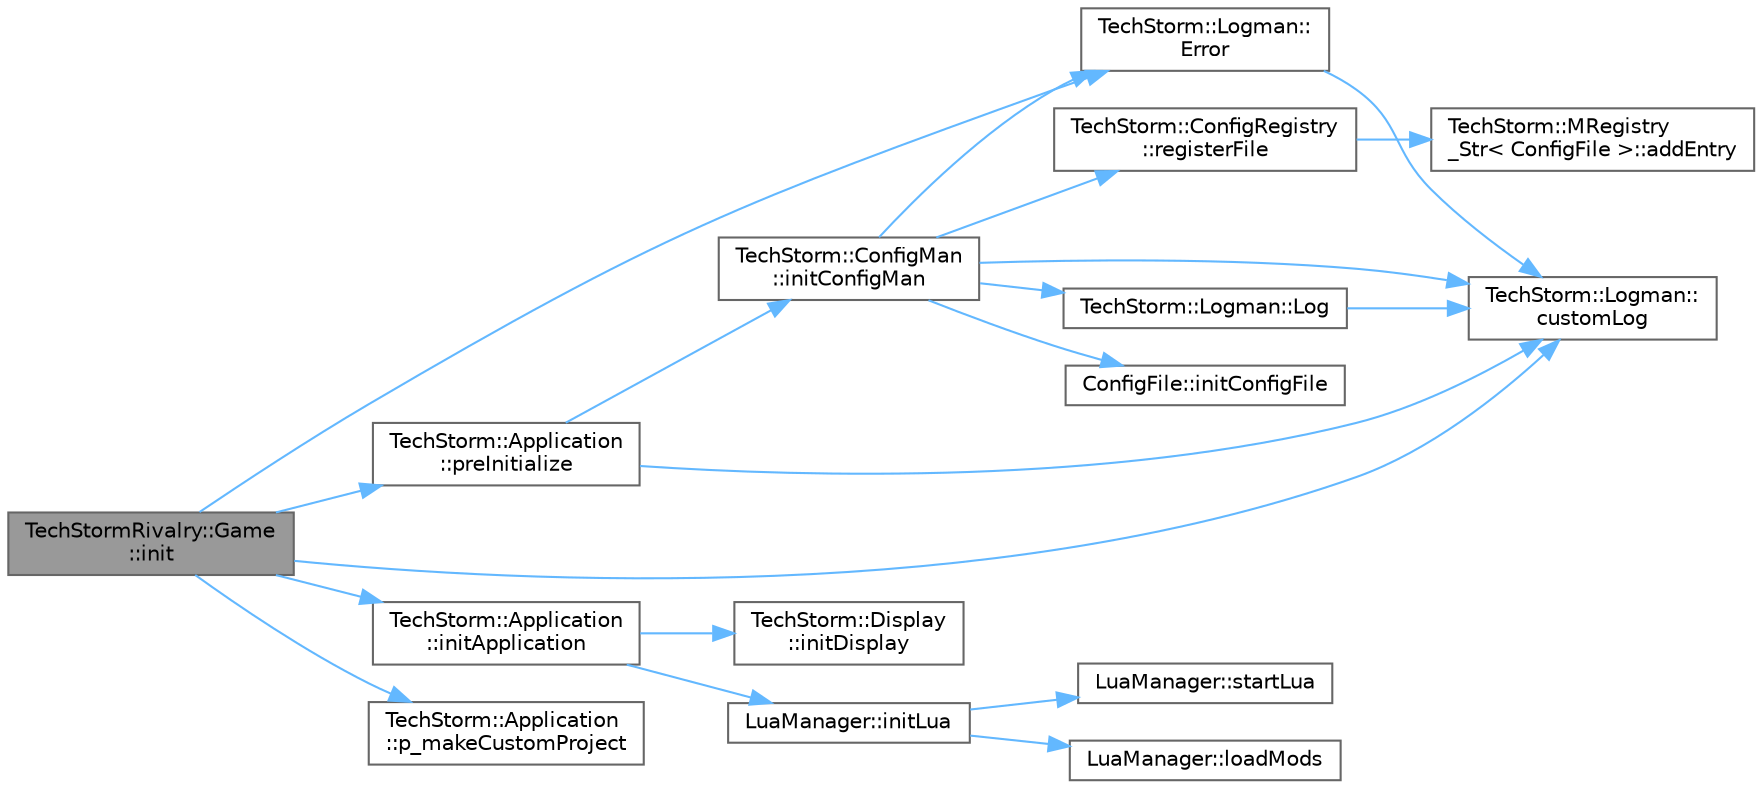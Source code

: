 digraph "TechStormRivalry::Game::init"
{
 // LATEX_PDF_SIZE
  bgcolor="transparent";
  edge [fontname=Helvetica,fontsize=10,labelfontname=Helvetica,labelfontsize=10];
  node [fontname=Helvetica,fontsize=10,shape=box,height=0.2,width=0.4];
  rankdir="LR";
  Node1 [id="Node000001",label="TechStormRivalry::Game\l::init",height=0.2,width=0.4,color="gray40", fillcolor="grey60", style="filled", fontcolor="black",tooltip=" "];
  Node1 -> Node2 [id="edge1_Node000001_Node000002",color="steelblue1",style="solid",tooltip=" "];
  Node2 [id="Node000002",label="TechStorm::Logman::\lcustomLog",height=0.2,width=0.4,color="grey40", fillcolor="white", style="filled",URL="$class_tech_storm_1_1_logman.html#a1739c1a491fb2298e18e72fbcc28ff1a",tooltip=" "];
  Node1 -> Node3 [id="edge2_Node000001_Node000003",color="steelblue1",style="solid",tooltip=" "];
  Node3 [id="Node000003",label="TechStorm::Logman::\lError",height=0.2,width=0.4,color="grey40", fillcolor="white", style="filled",URL="$class_tech_storm_1_1_logman.html#a16155438891811a39b9eb6432119c8c6",tooltip=" "];
  Node3 -> Node2 [id="edge3_Node000003_Node000002",color="steelblue1",style="solid",tooltip=" "];
  Node1 -> Node4 [id="edge4_Node000001_Node000004",color="steelblue1",style="solid",tooltip=" "];
  Node4 [id="Node000004",label="TechStorm::Application\l::initApplication",height=0.2,width=0.4,color="grey40", fillcolor="white", style="filled",URL="$class_tech_storm_1_1_application.html#a75a2a2c9d87674ff79605b3506645ef8",tooltip=" "];
  Node4 -> Node5 [id="edge5_Node000004_Node000005",color="steelblue1",style="solid",tooltip=" "];
  Node5 [id="Node000005",label="TechStorm::Display\l::initDisplay",height=0.2,width=0.4,color="grey40", fillcolor="white", style="filled",URL="$class_tech_storm_1_1_display.html#a03eba7a7e3d33cbf837cf7cd301d864d",tooltip=" "];
  Node4 -> Node6 [id="edge6_Node000004_Node000006",color="steelblue1",style="solid",tooltip=" "];
  Node6 [id="Node000006",label="LuaManager::initLua",height=0.2,width=0.4,color="grey40", fillcolor="white", style="filled",URL="$class_lua_manager.html#a983e24d20e75dcb9ac2133b6d1bdf4b0",tooltip=" "];
  Node6 -> Node7 [id="edge7_Node000006_Node000007",color="steelblue1",style="solid",tooltip=" "];
  Node7 [id="Node000007",label="LuaManager::loadMods",height=0.2,width=0.4,color="grey40", fillcolor="white", style="filled",URL="$class_lua_manager.html#a98e8368c1e252a6043612917ab3c9ee5",tooltip=" "];
  Node6 -> Node8 [id="edge8_Node000006_Node000008",color="steelblue1",style="solid",tooltip=" "];
  Node8 [id="Node000008",label="LuaManager::startLua",height=0.2,width=0.4,color="grey40", fillcolor="white", style="filled",URL="$class_lua_manager.html#a28163527b74520a296fee10e8f77ca15",tooltip=" "];
  Node1 -> Node9 [id="edge9_Node000001_Node000009",color="steelblue1",style="solid",tooltip=" "];
  Node9 [id="Node000009",label="TechStorm::Application\l::p_makeCustomProject",height=0.2,width=0.4,color="grey40", fillcolor="white", style="filled",URL="$class_tech_storm_1_1_application.html#a13208677ce45c7a72c51c98696fa4ddc",tooltip=" "];
  Node1 -> Node10 [id="edge10_Node000001_Node000010",color="steelblue1",style="solid",tooltip=" "];
  Node10 [id="Node000010",label="TechStorm::Application\l::preInitialize",height=0.2,width=0.4,color="grey40", fillcolor="white", style="filled",URL="$class_tech_storm_1_1_application.html#a4aa1bd0e8b4826fbed4559a6266e8f98",tooltip=" "];
  Node10 -> Node2 [id="edge11_Node000010_Node000002",color="steelblue1",style="solid",tooltip=" "];
  Node10 -> Node11 [id="edge12_Node000010_Node000011",color="steelblue1",style="solid",tooltip=" "];
  Node11 [id="Node000011",label="TechStorm::ConfigMan\l::initConfigMan",height=0.2,width=0.4,color="grey40", fillcolor="white", style="filled",URL="$class_tech_storm_1_1_config_man.html#a08f005b1f29bb9edcf7c12893c763c3a",tooltip=" "];
  Node11 -> Node2 [id="edge13_Node000011_Node000002",color="steelblue1",style="solid",tooltip=" "];
  Node11 -> Node3 [id="edge14_Node000011_Node000003",color="steelblue1",style="solid",tooltip=" "];
  Node11 -> Node12 [id="edge15_Node000011_Node000012",color="steelblue1",style="solid",tooltip=" "];
  Node12 [id="Node000012",label="ConfigFile::initConfigFile",height=0.2,width=0.4,color="grey40", fillcolor="white", style="filled",URL="$class_config_file.html#a2a54bf197e7091d6ee965198dd4efc20",tooltip=" "];
  Node11 -> Node13 [id="edge16_Node000011_Node000013",color="steelblue1",style="solid",tooltip=" "];
  Node13 [id="Node000013",label="TechStorm::Logman::Log",height=0.2,width=0.4,color="grey40", fillcolor="white", style="filled",URL="$class_tech_storm_1_1_logman.html#a2611f2e57acec3f59d618e5a26490dc0",tooltip=" "];
  Node13 -> Node2 [id="edge17_Node000013_Node000002",color="steelblue1",style="solid",tooltip=" "];
  Node11 -> Node14 [id="edge18_Node000011_Node000014",color="steelblue1",style="solid",tooltip=" "];
  Node14 [id="Node000014",label="TechStorm::ConfigRegistry\l::registerFile",height=0.2,width=0.4,color="grey40", fillcolor="white", style="filled",URL="$class_tech_storm_1_1_config_registry.html#a3dd6fb48122de963fd359a8c4a641256",tooltip=" "];
  Node14 -> Node15 [id="edge19_Node000014_Node000015",color="steelblue1",style="solid",tooltip=" "];
  Node15 [id="Node000015",label="TechStorm::MRegistry\l_Str\< ConfigFile \>::addEntry",height=0.2,width=0.4,color="grey40", fillcolor="white", style="filled",URL="$class_tech_storm_1_1_m_registry___str.html#a31f0ebe2a78a87f8d2b3480fd7e4d911",tooltip=" "];
}
